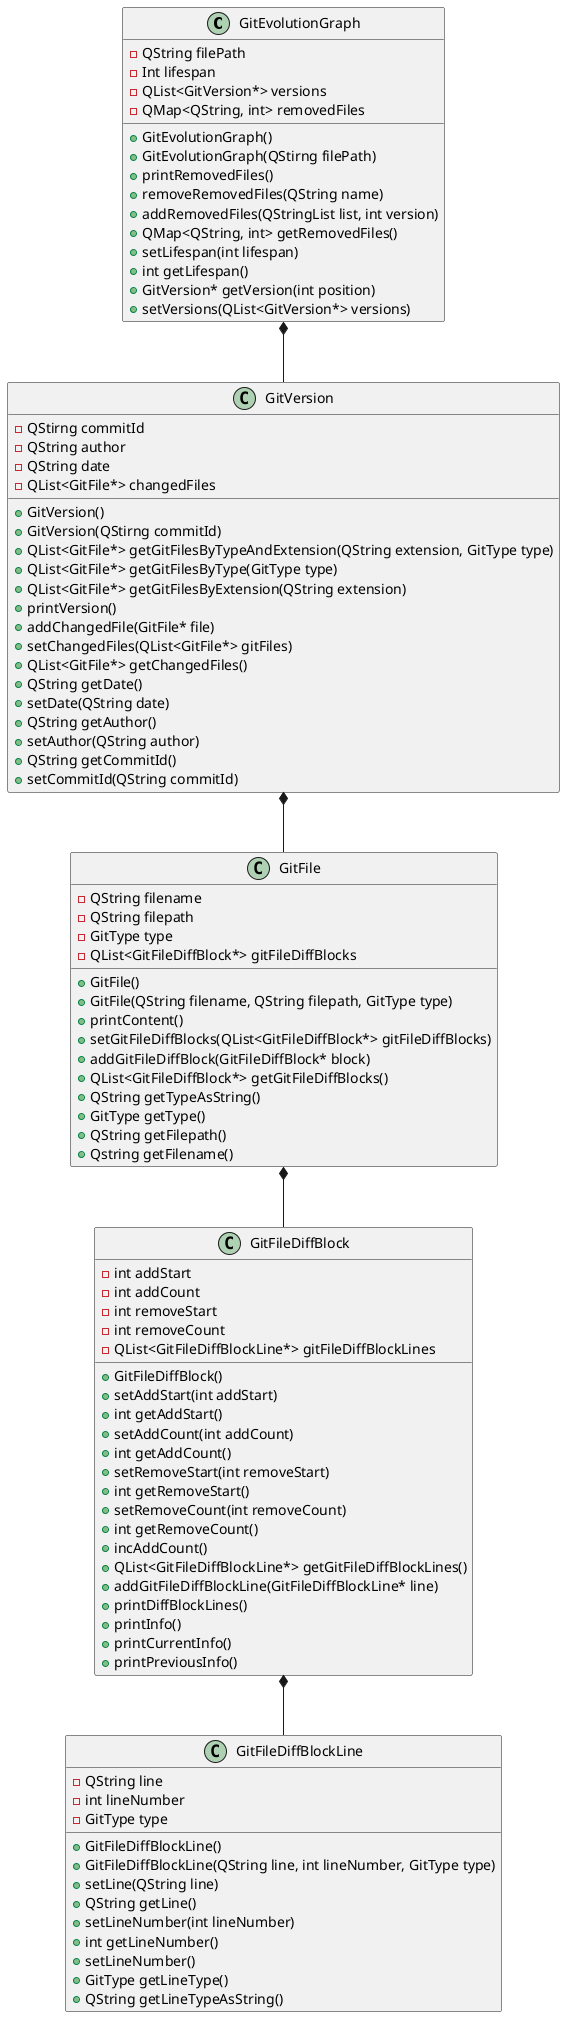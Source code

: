 @startuml
class GitEvolutionGraph {
-QString filePath
-Int lifespan
-QList<GitVersion*> versions
-QMap<QString, int> removedFiles
+GitEvolutionGraph()
+GitEvolutionGraph(QStirng filePath)
+printRemovedFiles()
+removeRemovedFiles(QString name)
+addRemovedFiles(QStringList list, int version)
+QMap<QString, int> getRemovedFiles()
+setLifespan(int lifespan)
+int getLifespan()
+GitVersion* getVersion(int position)
+setVersions(QList<GitVersion*> versions)
}

class GitVersion {
-QStirng commitId
-QString author
-QString date
-QList<GitFile*> changedFiles
+GitVersion()
+GitVersion(QStirng commitId)
+QList<GitFile*> getGitFilesByTypeAndExtension(QString extension, GitType type) 
+QList<GitFile*> getGitFilesByType(GitType type)
+QList<GitFile*> getGitFilesByExtension(QString extension)
+printVersion()
+addChangedFile(GitFile* file)
+setChangedFiles(QList<GitFile*> gitFiles)
+QList<GitFile*> getChangedFiles()
+QString getDate()
+setDate(QString date)
+QString getAuthor()
+setAuthor(QString author)
+QString getCommitId()
+setCommitId(QString commitId)
}

class GitFile {
-QString filename
-QString filepath
-GitType type
-QList<GitFileDiffBlock*> gitFileDiffBlocks
+GitFile()
+GitFile(QString filename, QString filepath, GitType type)
+printContent()
+setGitFileDiffBlocks(QList<GitFileDiffBlock*> gitFileDiffBlocks)
+addGitFileDiffBlock(GitFileDiffBlock* block)
+QList<GitFileDiffBlock*> getGitFileDiffBlocks()
+QString getTypeAsString()
+GitType getType()
+QString getFilepath()
+Qstring getFilename()
}

class GitFileDiffBlock {
-int addStart
-int addCount
-int removeStart
-int removeCount
-QList<GitFileDiffBlockLine*> gitFileDiffBlockLines
+GitFileDiffBlock()
+setAddStart(int addStart)
+int getAddStart()
+setAddCount(int addCount)
+int getAddCount()
+setRemoveStart(int removeStart)
+int getRemoveStart()
+setRemoveCount(int removeCount)
+int getRemoveCount()
+incAddCount()
+QList<GitFileDiffBlockLine*> getGitFileDiffBlockLines()
+addGitFileDiffBlockLine(GitFileDiffBlockLine* line)
+printDiffBlockLines()
+printInfo()
+printCurrentInfo()
+printPreviousInfo()
}

class GitFileDiffBlockLine {
-QString line
-int lineNumber
-GitType type
+GitFileDiffBlockLine()
+GitFileDiffBlockLine(QString line, int lineNumber, GitType type)
+setLine(QString line)
+QString getLine()
+setLineNumber(int lineNumber)
+int getLineNumber()
+setLineNumber()
+GitType getLineType()
+QString getLineTypeAsString()
}

GitEvolutionGraph *-- GitVersion
GitVersion *-- GitFile
GitFile *-- GitFileDiffBlock
GitFileDiffBlock *-- GitFileDiffBlockLine

@enduml